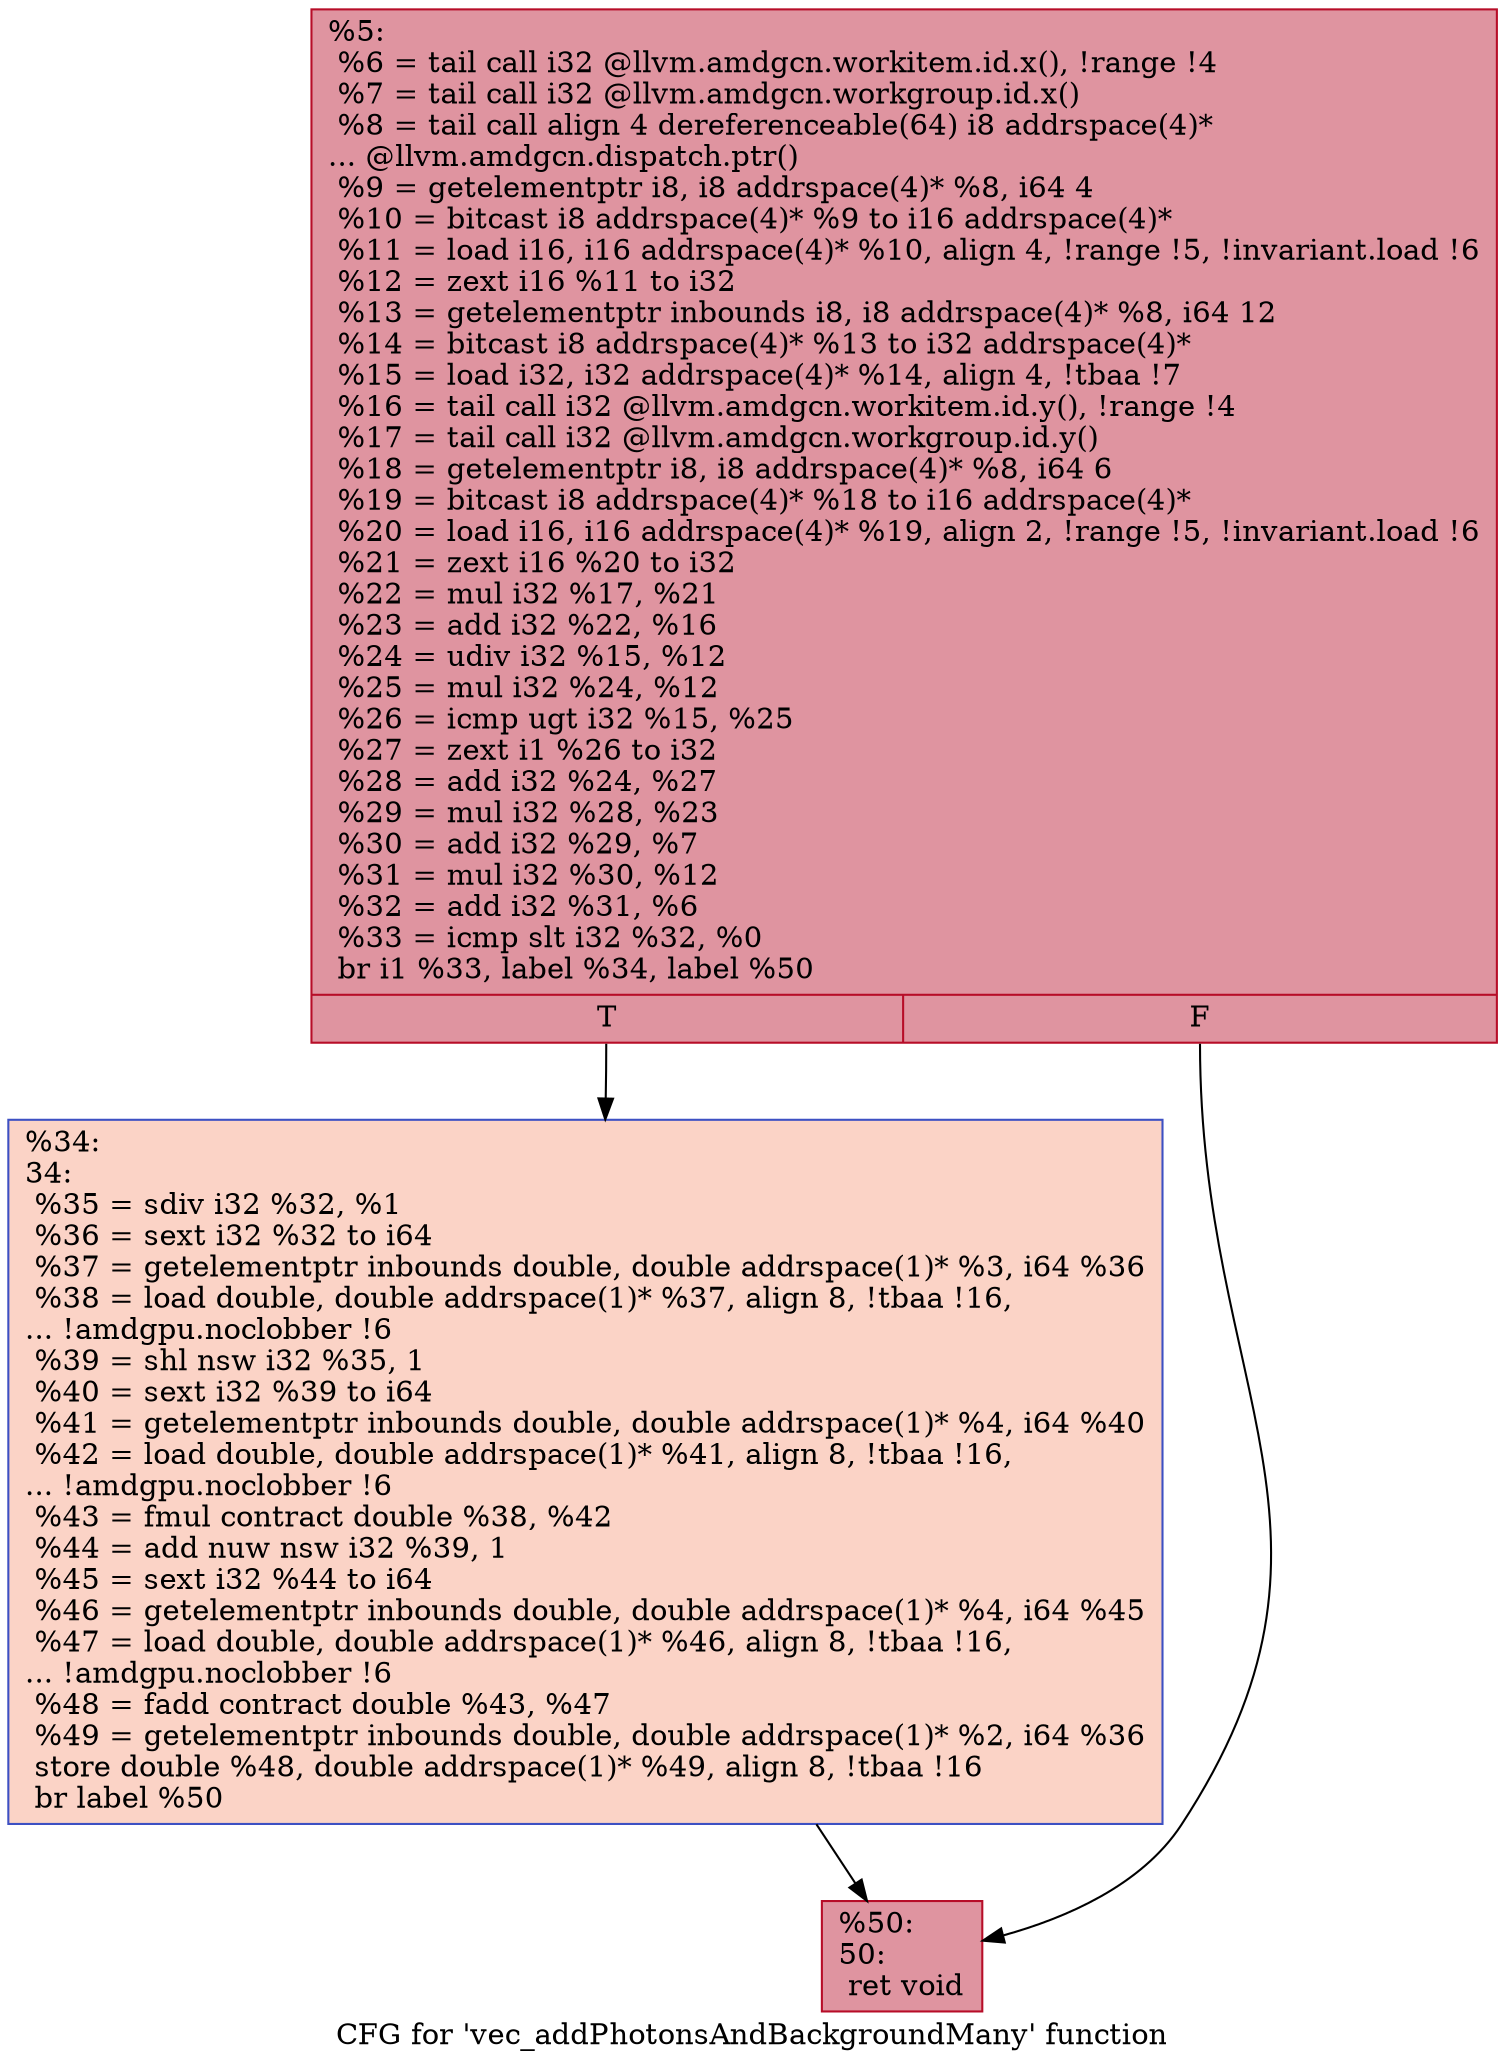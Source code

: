 digraph "CFG for 'vec_addPhotonsAndBackgroundMany' function" {
	label="CFG for 'vec_addPhotonsAndBackgroundMany' function";

	Node0x4b1c910 [shape=record,color="#b70d28ff", style=filled, fillcolor="#b70d2870",label="{%5:\l  %6 = tail call i32 @llvm.amdgcn.workitem.id.x(), !range !4\l  %7 = tail call i32 @llvm.amdgcn.workgroup.id.x()\l  %8 = tail call align 4 dereferenceable(64) i8 addrspace(4)*\l... @llvm.amdgcn.dispatch.ptr()\l  %9 = getelementptr i8, i8 addrspace(4)* %8, i64 4\l  %10 = bitcast i8 addrspace(4)* %9 to i16 addrspace(4)*\l  %11 = load i16, i16 addrspace(4)* %10, align 4, !range !5, !invariant.load !6\l  %12 = zext i16 %11 to i32\l  %13 = getelementptr inbounds i8, i8 addrspace(4)* %8, i64 12\l  %14 = bitcast i8 addrspace(4)* %13 to i32 addrspace(4)*\l  %15 = load i32, i32 addrspace(4)* %14, align 4, !tbaa !7\l  %16 = tail call i32 @llvm.amdgcn.workitem.id.y(), !range !4\l  %17 = tail call i32 @llvm.amdgcn.workgroup.id.y()\l  %18 = getelementptr i8, i8 addrspace(4)* %8, i64 6\l  %19 = bitcast i8 addrspace(4)* %18 to i16 addrspace(4)*\l  %20 = load i16, i16 addrspace(4)* %19, align 2, !range !5, !invariant.load !6\l  %21 = zext i16 %20 to i32\l  %22 = mul i32 %17, %21\l  %23 = add i32 %22, %16\l  %24 = udiv i32 %15, %12\l  %25 = mul i32 %24, %12\l  %26 = icmp ugt i32 %15, %25\l  %27 = zext i1 %26 to i32\l  %28 = add i32 %24, %27\l  %29 = mul i32 %28, %23\l  %30 = add i32 %29, %7\l  %31 = mul i32 %30, %12\l  %32 = add i32 %31, %6\l  %33 = icmp slt i32 %32, %0\l  br i1 %33, label %34, label %50\l|{<s0>T|<s1>F}}"];
	Node0x4b1c910:s0 -> Node0x4b1f1a0;
	Node0x4b1c910:s1 -> Node0x4b20ac0;
	Node0x4b1f1a0 [shape=record,color="#3d50c3ff", style=filled, fillcolor="#f59c7d70",label="{%34:\l34:                                               \l  %35 = sdiv i32 %32, %1\l  %36 = sext i32 %32 to i64\l  %37 = getelementptr inbounds double, double addrspace(1)* %3, i64 %36\l  %38 = load double, double addrspace(1)* %37, align 8, !tbaa !16,\l... !amdgpu.noclobber !6\l  %39 = shl nsw i32 %35, 1\l  %40 = sext i32 %39 to i64\l  %41 = getelementptr inbounds double, double addrspace(1)* %4, i64 %40\l  %42 = load double, double addrspace(1)* %41, align 8, !tbaa !16,\l... !amdgpu.noclobber !6\l  %43 = fmul contract double %38, %42\l  %44 = add nuw nsw i32 %39, 1\l  %45 = sext i32 %44 to i64\l  %46 = getelementptr inbounds double, double addrspace(1)* %4, i64 %45\l  %47 = load double, double addrspace(1)* %46, align 8, !tbaa !16,\l... !amdgpu.noclobber !6\l  %48 = fadd contract double %43, %47\l  %49 = getelementptr inbounds double, double addrspace(1)* %2, i64 %36\l  store double %48, double addrspace(1)* %49, align 8, !tbaa !16\l  br label %50\l}"];
	Node0x4b1f1a0 -> Node0x4b20ac0;
	Node0x4b20ac0 [shape=record,color="#b70d28ff", style=filled, fillcolor="#b70d2870",label="{%50:\l50:                                               \l  ret void\l}"];
}
